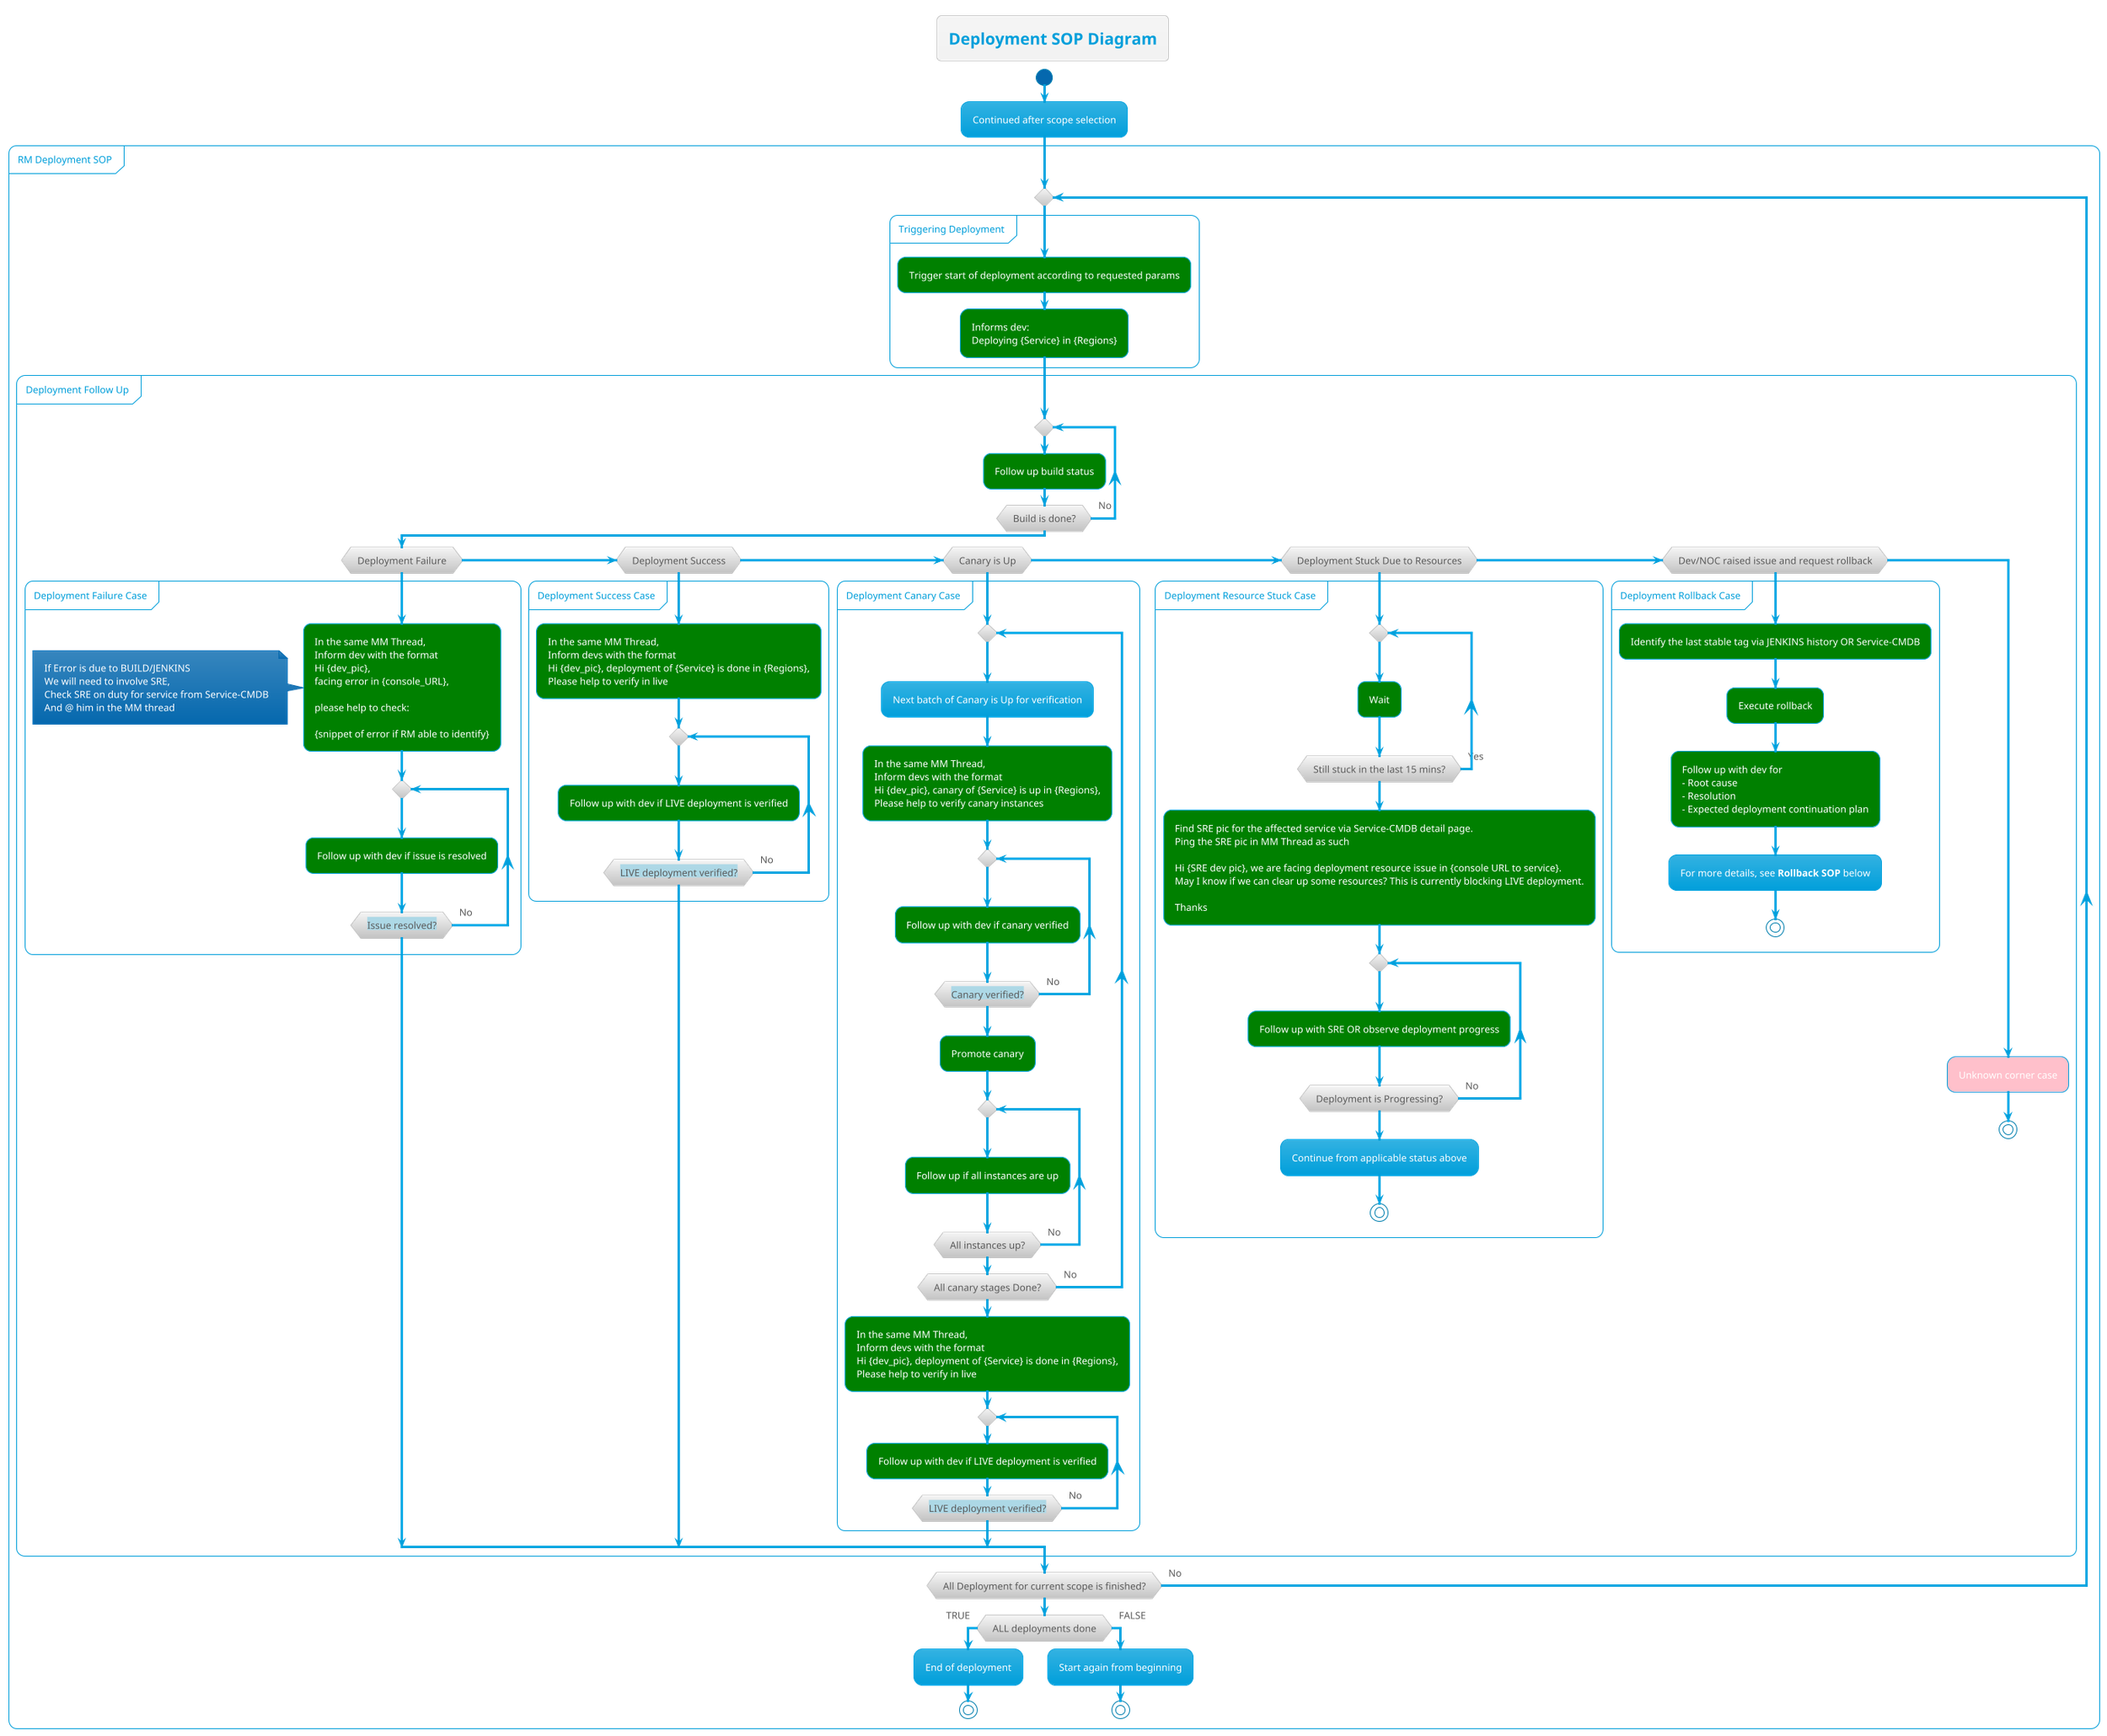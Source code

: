 @startuml
!theme bluegray
skinparam FooterFontColor black

title Deployment SOP Diagram

start

:Continued after scope selection;

partition "RM Deployment SOP" {
repeat
    partition "Triggering Deployment" {
        #Green:Trigger start of deployment according to requested params;
        #Green:Informs dev:
        Deploying {Service} in {Regions};
    }

    partition "Deployment Follow Up" {
    repeat
        #Green:Follow up build status;
    repeat while (Build is done?) is (No)

    if (Deployment Failure) then
        partition "Deployment Failure Case" {
        #Green:In the same MM Thread,
        Inform dev with the format
        Hi {dev_pic}, 
        facing error in {console_URL},

        please help to check: 
        
        {snippet of error if RM able to identify};
        note left
            If Error is due to BUILD/JENKINS
            We will need to involve SRE,
            Check SRE on duty for service from Service-CMDB
            And @ him in the MM thread
        end note
    
        repeat
            #Green:Follow up with dev if issue is resolved;
        repeat while (<back:lightblue>Issue resolved?</back>) is (No)
        }
    elseif (Deployment Success)
        partition "Deployment Success Case" {
        #Green:In the same MM Thread,
        Inform devs with the format
        Hi {dev_pic}, deployment of {Service} is done in {Regions},
        Please help to verify in live;
    
        repeat
            #Green:Follow up with dev if LIVE deployment is verified;
        repeat while (<back:lightblue>LIVE deployment verified?</back>) is (No)
        }
    elseif (Canary is Up)
        partition "Deployment Canary Case" {
        repeat
            :Next batch of Canary is Up for verification;
            #Green:In the same MM Thread,
            Inform devs with the format
            Hi {dev_pic}, canary of {Service} is up in {Regions},
            Please help to verify canary instances;

            repeat
                #Green:Follow up with dev if canary verified;
            repeat while (<back:lightblue>Canary verified?</back>) is (No)

            #Green:Promote canary;
            repeat
                #Green:Follow up if all instances are up;
            repeat while (All instances up?) is (No)

        repeat while(All canary stages Done?) is (No)

        #Green:In the same MM Thread,
        Inform devs with the format
        Hi {dev_pic}, deployment of {Service} is done in {Regions},
        Please help to verify in live;

        repeat
            #Green:Follow up with dev if LIVE deployment is verified;
        repeat while (<back:lightblue>LIVE deployment verified?</back>) is (No)
        }
    elseif (Deployment Stuck Due to Resources)
        partition "Deployment Resource Stuck Case" {
        repeat
            #Green:Wait;
        repeat while(Still stuck in the last 15 mins?) is (Yes)
        #Green:Find SRE pic for the affected service via Service-CMDB detail page.
        Ping the SRE pic in MM Thread as such
        
        Hi {SRE dev pic}, we are facing deployment resource issue in {console URL to service}.
        May I know if we can clear up some resources? This is currently blocking LIVE deployment.
        
        Thanks;
    
        repeat
            #Green:Follow up with SRE OR observe deployment progress;
        repeat while(Deployment is Progressing?) is (No)

        :Continue from applicable status above;
        stop
        }
    elseif (Dev/NOC raised issue and request rollback)
        partition "Deployment Rollback Case" {
        #Green:Identify the last stable tag via JENKINS history OR Service-CMDB;
        #Green:Execute rollback;
        #Green:Follow up with dev for
        - Root cause
        - Resolution
        - Expected deployment continuation plan;
        :For more details, see <b>Rollback SOP</b> below;
        stop 
        }
    else
        #Pink:Unknown corner case;
        stop
    endif
    }

repeat while(All Deployment for current scope is finished?) is (No)

if (ALL deployments done) then (TRUE)
    :End of deployment;
    stop
else (FALSE)
    :Start again from beginning;
    stop
endif

@enduml